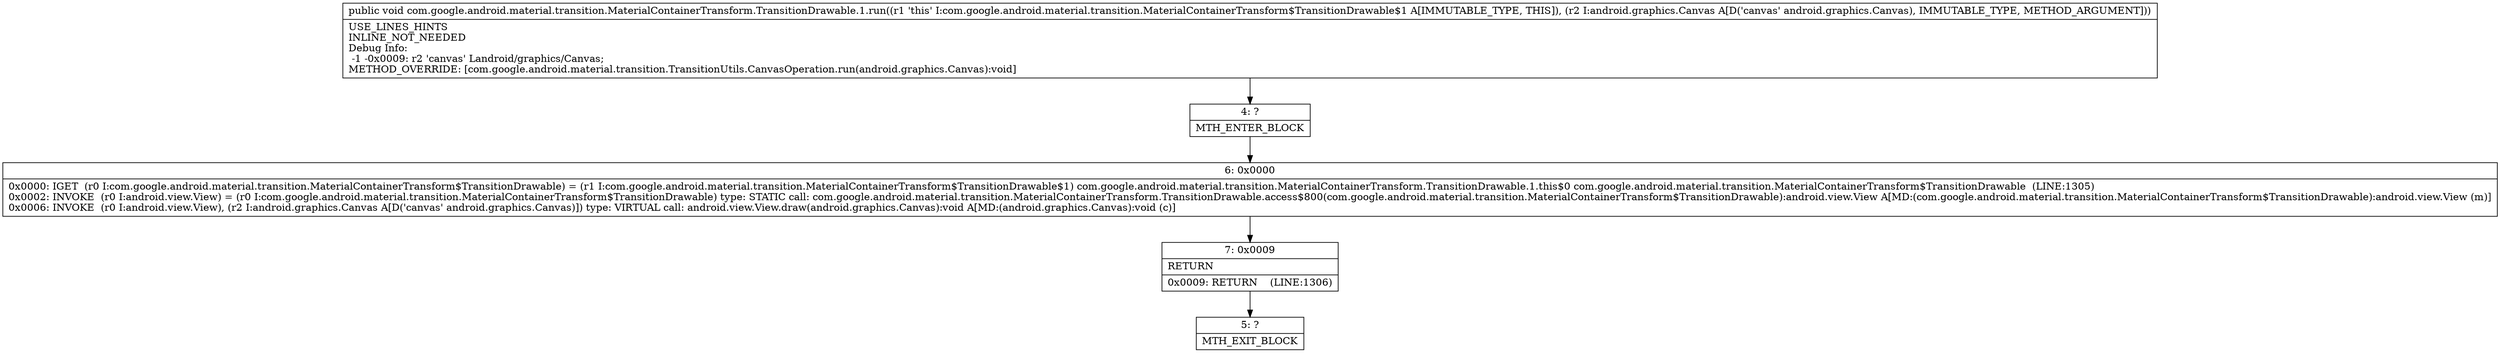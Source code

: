 digraph "CFG forcom.google.android.material.transition.MaterialContainerTransform.TransitionDrawable.1.run(Landroid\/graphics\/Canvas;)V" {
Node_4 [shape=record,label="{4\:\ ?|MTH_ENTER_BLOCK\l}"];
Node_6 [shape=record,label="{6\:\ 0x0000|0x0000: IGET  (r0 I:com.google.android.material.transition.MaterialContainerTransform$TransitionDrawable) = (r1 I:com.google.android.material.transition.MaterialContainerTransform$TransitionDrawable$1) com.google.android.material.transition.MaterialContainerTransform.TransitionDrawable.1.this$0 com.google.android.material.transition.MaterialContainerTransform$TransitionDrawable  (LINE:1305)\l0x0002: INVOKE  (r0 I:android.view.View) = (r0 I:com.google.android.material.transition.MaterialContainerTransform$TransitionDrawable) type: STATIC call: com.google.android.material.transition.MaterialContainerTransform.TransitionDrawable.access$800(com.google.android.material.transition.MaterialContainerTransform$TransitionDrawable):android.view.View A[MD:(com.google.android.material.transition.MaterialContainerTransform$TransitionDrawable):android.view.View (m)]\l0x0006: INVOKE  (r0 I:android.view.View), (r2 I:android.graphics.Canvas A[D('canvas' android.graphics.Canvas)]) type: VIRTUAL call: android.view.View.draw(android.graphics.Canvas):void A[MD:(android.graphics.Canvas):void (c)]\l}"];
Node_7 [shape=record,label="{7\:\ 0x0009|RETURN\l|0x0009: RETURN    (LINE:1306)\l}"];
Node_5 [shape=record,label="{5\:\ ?|MTH_EXIT_BLOCK\l}"];
MethodNode[shape=record,label="{public void com.google.android.material.transition.MaterialContainerTransform.TransitionDrawable.1.run((r1 'this' I:com.google.android.material.transition.MaterialContainerTransform$TransitionDrawable$1 A[IMMUTABLE_TYPE, THIS]), (r2 I:android.graphics.Canvas A[D('canvas' android.graphics.Canvas), IMMUTABLE_TYPE, METHOD_ARGUMENT]))  | USE_LINES_HINTS\lINLINE_NOT_NEEDED\lDebug Info:\l  \-1 \-0x0009: r2 'canvas' Landroid\/graphics\/Canvas;\lMETHOD_OVERRIDE: [com.google.android.material.transition.TransitionUtils.CanvasOperation.run(android.graphics.Canvas):void]\l}"];
MethodNode -> Node_4;Node_4 -> Node_6;
Node_6 -> Node_7;
Node_7 -> Node_5;
}

